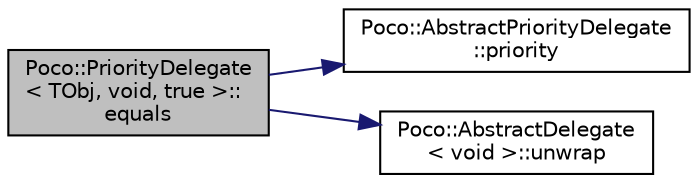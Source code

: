digraph "Poco::PriorityDelegate&lt; TObj, void, true &gt;::equals"
{
 // LATEX_PDF_SIZE
  edge [fontname="Helvetica",fontsize="10",labelfontname="Helvetica",labelfontsize="10"];
  node [fontname="Helvetica",fontsize="10",shape=record];
  rankdir="LR";
  Node1 [label="Poco::PriorityDelegate\l\< TObj, void, true \>::\lequals",height=0.2,width=0.4,color="black", fillcolor="grey75", style="filled", fontcolor="black",tooltip=" "];
  Node1 -> Node2 [color="midnightblue",fontsize="10",style="solid"];
  Node2 [label="Poco::AbstractPriorityDelegate\l::priority",height=0.2,width=0.4,color="black", fillcolor="white", style="filled",URL="$classPoco_1_1AbstractPriorityDelegate.html#a4b869d29d66476394fe1d8a0d737a5aa",tooltip=" "];
  Node1 -> Node3 [color="midnightblue",fontsize="10",style="solid"];
  Node3 [label="Poco::AbstractDelegate\l\< void \>::unwrap",height=0.2,width=0.4,color="black", fillcolor="white", style="filled",URL="$classPoco_1_1AbstractDelegate_3_01void_01_4.html#a096727df1026c7315b10b1f13b2ed5ca",tooltip="Disables the delegate, which is done prior to removal."];
}
